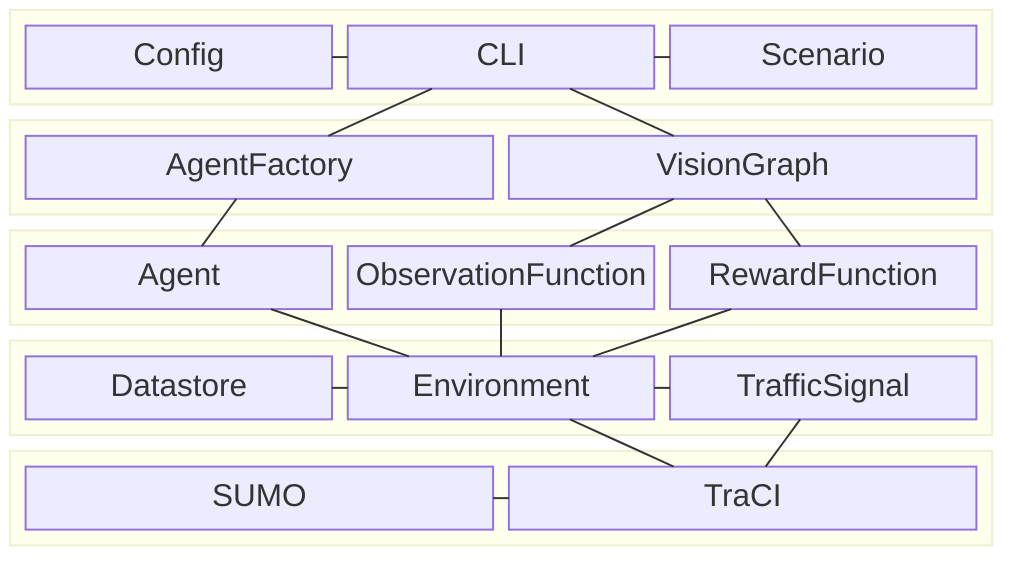 block
columns 1
    block
        Config
        CLI
        Scenario
    end
    block
        AgentFactory
        VisionGraph
    end
    block
        Agent
        ObservationFunction
        RewardFunction
    end
    block
        Datastore
        Environment
        TrafficSignal
    end
    block
        SUMO
        TraCI
    end

    CLI --- Config
    CLI --- Scenario

    CLI --- AgentFactory
    CLI --- VisionGraph

    ObservationFunction --- VisionGraph
    RewardFunction --- VisionGraph

    AgentFactory --- Agent

    Agent --- Environment

    Environment --- Datastore
    Environment --- TrafficSignal

    ObservationFunction --- Environment
    RewardFunction --- Environment

    Environment --- TraCI
    TrafficSignal --- TraCI

    TraCI --- SUMO
